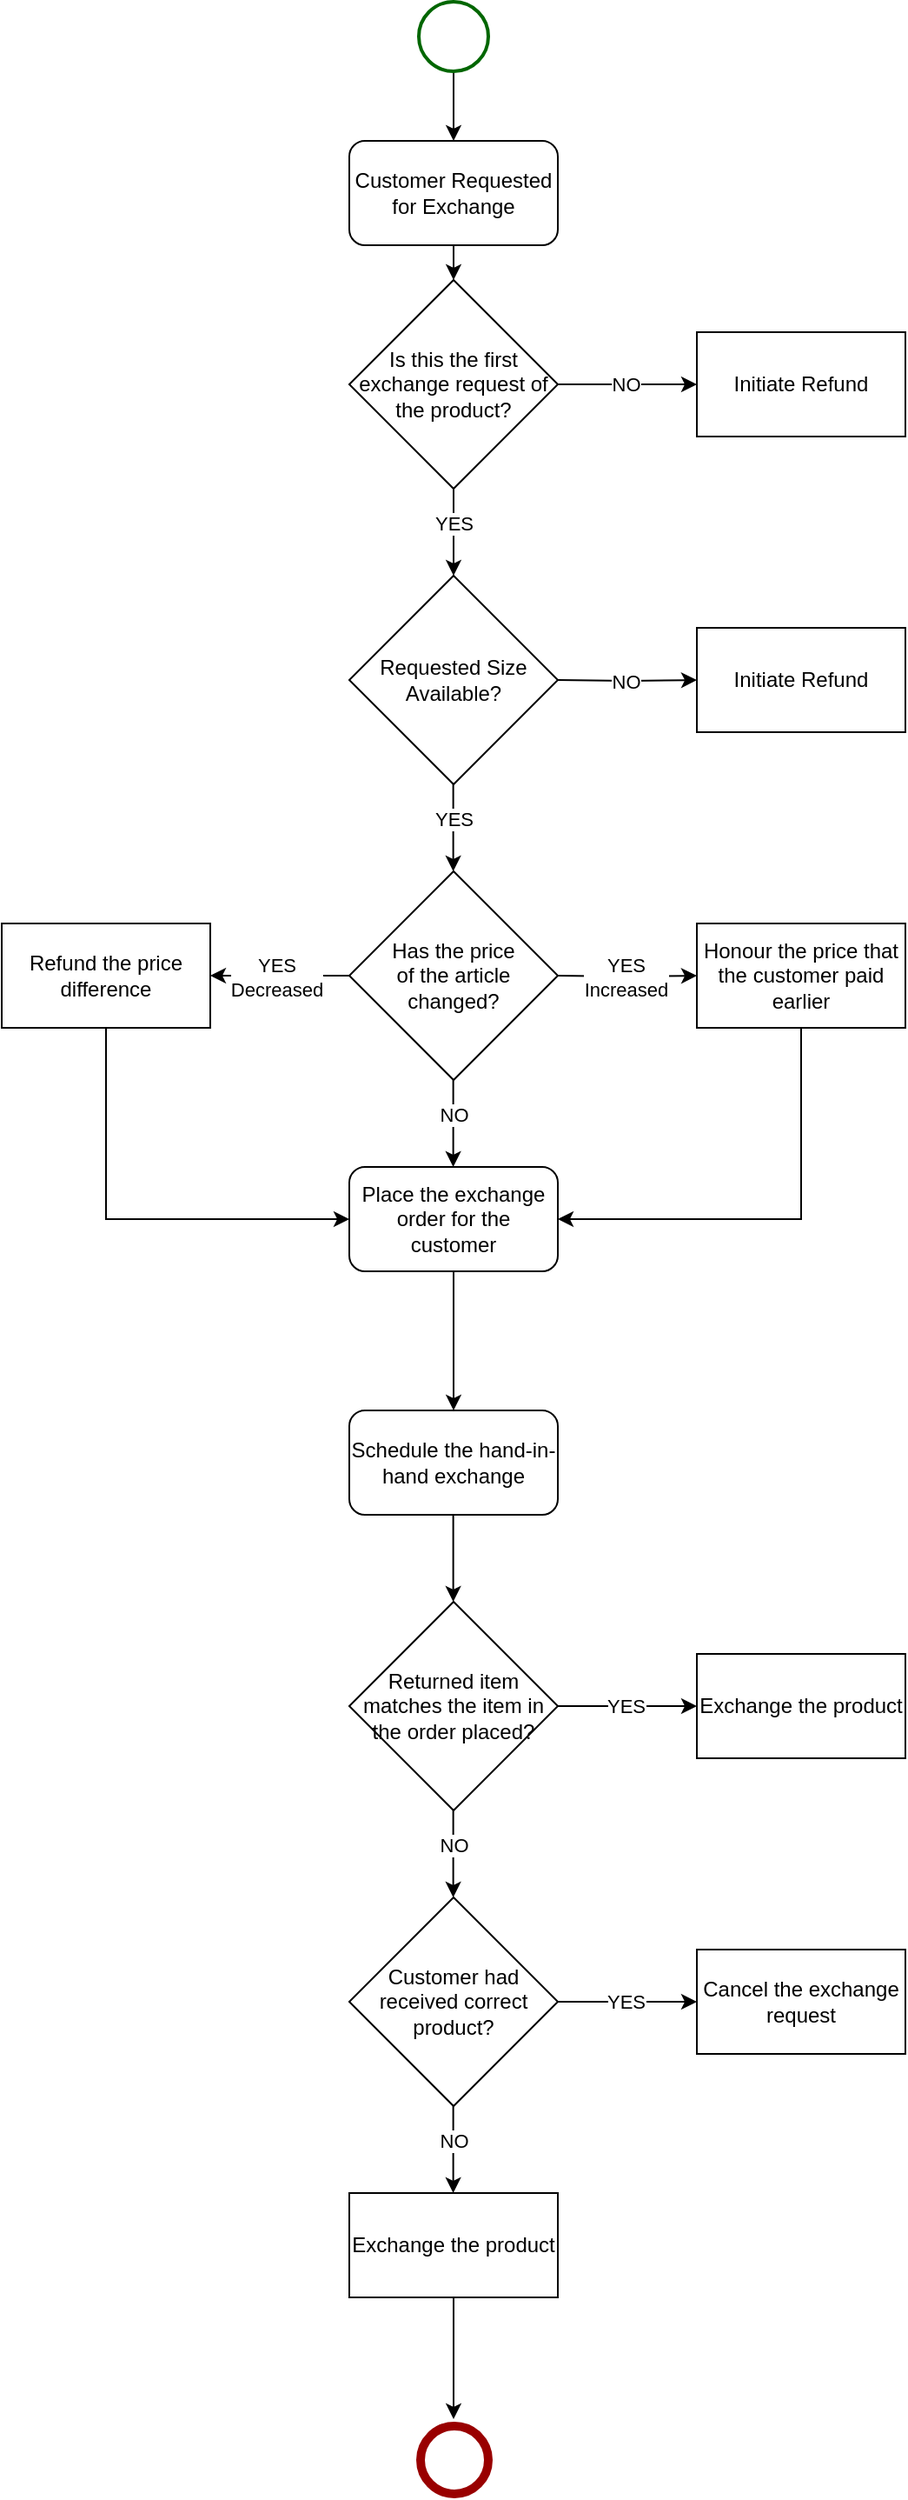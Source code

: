 <mxfile version="21.7.2" type="github">
  <diagram name="Page-1" id="W3rRGqENTHbZlLEFgb1b">
    <mxGraphModel dx="5170" dy="2355" grid="1" gridSize="10" guides="1" tooltips="1" connect="1" arrows="1" fold="1" page="1" pageScale="1" pageWidth="850" pageHeight="1100" math="0" shadow="0">
      <root>
        <mxCell id="0" />
        <mxCell id="1" parent="0" />
        <mxCell id="ScidtNdO1ESNn-v9GQUH-6" style="edgeStyle=orthogonalEdgeStyle;rounded=0;orthogonalLoop=1;jettySize=auto;html=1;exitX=0.5;exitY=1;exitDx=0;exitDy=0;entryX=0.5;entryY=0;entryDx=0;entryDy=0;" parent="1" source="ScidtNdO1ESNn-v9GQUH-1" target="ScidtNdO1ESNn-v9GQUH-5" edge="1">
          <mxGeometry relative="1" as="geometry" />
        </mxCell>
        <mxCell id="ScidtNdO1ESNn-v9GQUH-1" value="Customer Requested for Exchange" style="rounded=1;whiteSpace=wrap;html=1;" parent="1" vertex="1">
          <mxGeometry x="359" y="120" width="120" height="60" as="geometry" />
        </mxCell>
        <mxCell id="ScidtNdO1ESNn-v9GQUH-4" style="edgeStyle=orthogonalEdgeStyle;rounded=0;orthogonalLoop=1;jettySize=auto;html=1;exitX=0.5;exitY=1;exitDx=0;exitDy=0;exitPerimeter=0;entryX=0.5;entryY=0;entryDx=0;entryDy=0;" parent="1" source="ScidtNdO1ESNn-v9GQUH-2" target="ScidtNdO1ESNn-v9GQUH-1" edge="1">
          <mxGeometry relative="1" as="geometry" />
        </mxCell>
        <mxCell id="ScidtNdO1ESNn-v9GQUH-2" value="" style="strokeWidth=2;html=1;shape=mxgraph.flowchart.start_2;whiteSpace=wrap;strokeColor=#006600;" parent="1" vertex="1">
          <mxGeometry x="399" y="40" width="40" height="40" as="geometry" />
        </mxCell>
        <mxCell id="ScidtNdO1ESNn-v9GQUH-12" style="edgeStyle=orthogonalEdgeStyle;rounded=0;orthogonalLoop=1;jettySize=auto;html=1;exitX=1;exitY=0.5;exitDx=0;exitDy=0;entryX=0;entryY=0.5;entryDx=0;entryDy=0;" parent="1" source="ScidtNdO1ESNn-v9GQUH-5" target="ScidtNdO1ESNn-v9GQUH-7" edge="1">
          <mxGeometry relative="1" as="geometry" />
        </mxCell>
        <mxCell id="ScidtNdO1ESNn-v9GQUH-13" value="NO" style="edgeLabel;html=1;align=center;verticalAlign=middle;resizable=0;points=[];" parent="ScidtNdO1ESNn-v9GQUH-12" vertex="1" connectable="0">
          <mxGeometry x="-0.033" relative="1" as="geometry">
            <mxPoint as="offset" />
          </mxGeometry>
        </mxCell>
        <mxCell id="ScidtNdO1ESNn-v9GQUH-14" style="edgeStyle=orthogonalEdgeStyle;rounded=0;orthogonalLoop=1;jettySize=auto;html=1;exitX=0.5;exitY=1;exitDx=0;exitDy=0;" parent="1" source="ScidtNdO1ESNn-v9GQUH-5" edge="1">
          <mxGeometry relative="1" as="geometry">
            <mxPoint x="419" y="370" as="targetPoint" />
          </mxGeometry>
        </mxCell>
        <mxCell id="oCVxNS5rtqSEk9UW2aVz-1" value="YES" style="edgeLabel;html=1;align=center;verticalAlign=middle;resizable=0;points=[];" parent="ScidtNdO1ESNn-v9GQUH-14" vertex="1" connectable="0">
          <mxGeometry x="-0.208" relative="1" as="geometry">
            <mxPoint as="offset" />
          </mxGeometry>
        </mxCell>
        <mxCell id="ScidtNdO1ESNn-v9GQUH-5" value="Is this the first exchange request of the product?" style="rhombus;whiteSpace=wrap;html=1;" parent="1" vertex="1">
          <mxGeometry x="359" y="200" width="120" height="120" as="geometry" />
        </mxCell>
        <mxCell id="ScidtNdO1ESNn-v9GQUH-7" value="Initiate Refund" style="whiteSpace=wrap;html=1;" parent="1" vertex="1">
          <mxGeometry x="559" y="230" width="120" height="60" as="geometry" />
        </mxCell>
        <mxCell id="JA2g4LetsIYO5BSw-Kvd-1" value="Requested Size Available?" style="rhombus;whiteSpace=wrap;html=1;" parent="1" vertex="1">
          <mxGeometry x="359" y="370" width="120" height="120" as="geometry" />
        </mxCell>
        <mxCell id="JA2g4LetsIYO5BSw-Kvd-2" style="edgeStyle=orthogonalEdgeStyle;rounded=0;orthogonalLoop=1;jettySize=auto;html=1;exitX=1;exitY=0.5;exitDx=0;exitDy=0;entryX=0;entryY=0.5;entryDx=0;entryDy=0;" parent="1" target="JA2g4LetsIYO5BSw-Kvd-4" edge="1">
          <mxGeometry relative="1" as="geometry">
            <mxPoint x="479" y="430" as="sourcePoint" />
          </mxGeometry>
        </mxCell>
        <mxCell id="JA2g4LetsIYO5BSw-Kvd-3" value="NO" style="edgeLabel;html=1;align=center;verticalAlign=middle;resizable=0;points=[];" parent="JA2g4LetsIYO5BSw-Kvd-2" vertex="1" connectable="0">
          <mxGeometry x="-0.033" relative="1" as="geometry">
            <mxPoint as="offset" />
          </mxGeometry>
        </mxCell>
        <mxCell id="JA2g4LetsIYO5BSw-Kvd-4" value="Initiate Refund" style="whiteSpace=wrap;html=1;" parent="1" vertex="1">
          <mxGeometry x="559" y="400" width="120" height="60" as="geometry" />
        </mxCell>
        <mxCell id="oCVxNS5rtqSEk9UW2aVz-3" style="edgeStyle=orthogonalEdgeStyle;rounded=0;orthogonalLoop=1;jettySize=auto;html=1;exitX=0.5;exitY=1;exitDx=0;exitDy=0;" parent="1" edge="1">
          <mxGeometry relative="1" as="geometry">
            <mxPoint x="418.81" y="540" as="targetPoint" />
            <mxPoint x="418.81" y="490" as="sourcePoint" />
          </mxGeometry>
        </mxCell>
        <mxCell id="oCVxNS5rtqSEk9UW2aVz-4" value="YES" style="edgeLabel;html=1;align=center;verticalAlign=middle;resizable=0;points=[];" parent="oCVxNS5rtqSEk9UW2aVz-3" vertex="1" connectable="0">
          <mxGeometry x="-0.208" relative="1" as="geometry">
            <mxPoint as="offset" />
          </mxGeometry>
        </mxCell>
        <mxCell id="oCVxNS5rtqSEk9UW2aVz-17" value="" style="edgeStyle=orthogonalEdgeStyle;rounded=0;orthogonalLoop=1;jettySize=auto;html=1;" parent="1" source="oCVxNS5rtqSEk9UW2aVz-5" target="oCVxNS5rtqSEk9UW2aVz-16" edge="1">
          <mxGeometry relative="1" as="geometry" />
        </mxCell>
        <mxCell id="oCVxNS5rtqSEk9UW2aVz-18" value="YES&lt;br&gt;Decreased" style="edgeLabel;html=1;align=center;verticalAlign=middle;resizable=0;points=[];" parent="oCVxNS5rtqSEk9UW2aVz-17" vertex="1" connectable="0">
          <mxGeometry x="0.061" y="1" relative="1" as="geometry">
            <mxPoint as="offset" />
          </mxGeometry>
        </mxCell>
        <mxCell id="oCVxNS5rtqSEk9UW2aVz-5" value="Has the price&lt;br&gt;of the article&lt;br&gt;changed?" style="rhombus;whiteSpace=wrap;html=1;" parent="1" vertex="1">
          <mxGeometry x="359" y="540" width="120" height="120" as="geometry" />
        </mxCell>
        <mxCell id="oCVxNS5rtqSEk9UW2aVz-6" style="edgeStyle=orthogonalEdgeStyle;rounded=0;orthogonalLoop=1;jettySize=auto;html=1;exitX=1;exitY=0.5;exitDx=0;exitDy=0;entryX=0;entryY=0.5;entryDx=0;entryDy=0;" parent="1" target="oCVxNS5rtqSEk9UW2aVz-8" edge="1">
          <mxGeometry relative="1" as="geometry">
            <mxPoint x="479" y="600" as="sourcePoint" />
          </mxGeometry>
        </mxCell>
        <mxCell id="oCVxNS5rtqSEk9UW2aVz-7" value="YES&lt;br&gt;Increased" style="edgeLabel;html=1;align=center;verticalAlign=middle;resizable=0;points=[];" parent="oCVxNS5rtqSEk9UW2aVz-6" vertex="1" connectable="0">
          <mxGeometry x="-0.033" relative="1" as="geometry">
            <mxPoint as="offset" />
          </mxGeometry>
        </mxCell>
        <mxCell id="oCVxNS5rtqSEk9UW2aVz-23" style="edgeStyle=orthogonalEdgeStyle;rounded=0;orthogonalLoop=1;jettySize=auto;html=1;entryX=1;entryY=0.5;entryDx=0;entryDy=0;" parent="1" source="oCVxNS5rtqSEk9UW2aVz-8" target="oCVxNS5rtqSEk9UW2aVz-21" edge="1">
          <mxGeometry relative="1" as="geometry">
            <Array as="points">
              <mxPoint x="619" y="740" />
            </Array>
          </mxGeometry>
        </mxCell>
        <mxCell id="oCVxNS5rtqSEk9UW2aVz-8" value="Honour the price that the customer paid earlier" style="whiteSpace=wrap;html=1;" parent="1" vertex="1">
          <mxGeometry x="559" y="570" width="120" height="60" as="geometry" />
        </mxCell>
        <mxCell id="oCVxNS5rtqSEk9UW2aVz-9" style="edgeStyle=orthogonalEdgeStyle;rounded=0;orthogonalLoop=1;jettySize=auto;html=1;exitX=0.5;exitY=1;exitDx=0;exitDy=0;" parent="1" edge="1">
          <mxGeometry relative="1" as="geometry">
            <mxPoint x="418.81" y="710" as="targetPoint" />
            <mxPoint x="418.81" y="660" as="sourcePoint" />
          </mxGeometry>
        </mxCell>
        <mxCell id="oCVxNS5rtqSEk9UW2aVz-10" value="NO" style="edgeLabel;html=1;align=center;verticalAlign=middle;resizable=0;points=[];" parent="oCVxNS5rtqSEk9UW2aVz-9" vertex="1" connectable="0">
          <mxGeometry x="-0.208" relative="1" as="geometry">
            <mxPoint as="offset" />
          </mxGeometry>
        </mxCell>
        <mxCell id="oCVxNS5rtqSEk9UW2aVz-24" style="edgeStyle=orthogonalEdgeStyle;rounded=0;orthogonalLoop=1;jettySize=auto;html=1;exitX=0.5;exitY=1;exitDx=0;exitDy=0;entryX=0;entryY=0.5;entryDx=0;entryDy=0;" parent="1" source="oCVxNS5rtqSEk9UW2aVz-16" target="oCVxNS5rtqSEk9UW2aVz-21" edge="1">
          <mxGeometry relative="1" as="geometry" />
        </mxCell>
        <mxCell id="oCVxNS5rtqSEk9UW2aVz-16" value="Refund the price difference" style="whiteSpace=wrap;html=1;" parent="1" vertex="1">
          <mxGeometry x="159" y="570" width="120" height="60" as="geometry" />
        </mxCell>
        <mxCell id="oCVxNS5rtqSEk9UW2aVz-26" value="" style="edgeStyle=orthogonalEdgeStyle;rounded=0;orthogonalLoop=1;jettySize=auto;html=1;" parent="1" source="oCVxNS5rtqSEk9UW2aVz-21" edge="1">
          <mxGeometry relative="1" as="geometry">
            <mxPoint x="419" y="850" as="targetPoint" />
          </mxGeometry>
        </mxCell>
        <mxCell id="oCVxNS5rtqSEk9UW2aVz-21" value="Place the exchange order for the customer" style="rounded=1;whiteSpace=wrap;html=1;" parent="1" vertex="1">
          <mxGeometry x="359" y="710" width="120" height="60" as="geometry" />
        </mxCell>
        <mxCell id="NZ-VTRtyp2TgSuCaYria-1" value="Schedule the hand-in-hand exchange" style="rounded=1;whiteSpace=wrap;html=1;" parent="1" vertex="1">
          <mxGeometry x="359" y="850" width="120" height="60" as="geometry" />
        </mxCell>
        <mxCell id="NZ-VTRtyp2TgSuCaYria-2" style="edgeStyle=orthogonalEdgeStyle;rounded=0;orthogonalLoop=1;jettySize=auto;html=1;exitX=0.5;exitY=1;exitDx=0;exitDy=0;" parent="1" edge="1">
          <mxGeometry relative="1" as="geometry">
            <mxPoint x="418.81" y="960" as="targetPoint" />
            <mxPoint x="418.81" y="910" as="sourcePoint" />
          </mxGeometry>
        </mxCell>
        <mxCell id="NZ-VTRtyp2TgSuCaYria-4" value="Returned item matches the item in the order placed?" style="rhombus;whiteSpace=wrap;html=1;" parent="1" vertex="1">
          <mxGeometry x="359" y="960" width="120" height="120" as="geometry" />
        </mxCell>
        <mxCell id="NZ-VTRtyp2TgSuCaYria-5" style="edgeStyle=orthogonalEdgeStyle;rounded=0;orthogonalLoop=1;jettySize=auto;html=1;exitX=0.5;exitY=1;exitDx=0;exitDy=0;" parent="1" edge="1">
          <mxGeometry relative="1" as="geometry">
            <mxPoint x="418.81" y="1130" as="targetPoint" />
            <mxPoint x="418.81" y="1080" as="sourcePoint" />
          </mxGeometry>
        </mxCell>
        <mxCell id="NZ-VTRtyp2TgSuCaYria-6" value="NO" style="edgeLabel;html=1;align=center;verticalAlign=middle;resizable=0;points=[];" parent="NZ-VTRtyp2TgSuCaYria-5" vertex="1" connectable="0">
          <mxGeometry x="-0.208" relative="1" as="geometry">
            <mxPoint as="offset" />
          </mxGeometry>
        </mxCell>
        <mxCell id="NZ-VTRtyp2TgSuCaYria-7" style="edgeStyle=orthogonalEdgeStyle;rounded=0;orthogonalLoop=1;jettySize=auto;html=1;exitX=1;exitY=0.5;exitDx=0;exitDy=0;entryX=0;entryY=0.5;entryDx=0;entryDy=0;" parent="1" edge="1">
          <mxGeometry relative="1" as="geometry">
            <mxPoint x="479" y="1020" as="sourcePoint" />
            <mxPoint x="559" y="1020" as="targetPoint" />
          </mxGeometry>
        </mxCell>
        <mxCell id="NZ-VTRtyp2TgSuCaYria-8" value="YES" style="edgeLabel;html=1;align=center;verticalAlign=middle;resizable=0;points=[];" parent="NZ-VTRtyp2TgSuCaYria-7" vertex="1" connectable="0">
          <mxGeometry x="-0.033" relative="1" as="geometry">
            <mxPoint as="offset" />
          </mxGeometry>
        </mxCell>
        <mxCell id="NZ-VTRtyp2TgSuCaYria-10" value="Exchange the product" style="whiteSpace=wrap;html=1;" parent="1" vertex="1">
          <mxGeometry x="559" y="990" width="120" height="60" as="geometry" />
        </mxCell>
        <mxCell id="UO_pKAjwZwLIk6cYcGZx-1" value="Customer had received correct product?" style="rhombus;whiteSpace=wrap;html=1;" vertex="1" parent="1">
          <mxGeometry x="359" y="1130" width="120" height="120" as="geometry" />
        </mxCell>
        <mxCell id="UO_pKAjwZwLIk6cYcGZx-2" style="edgeStyle=orthogonalEdgeStyle;rounded=0;orthogonalLoop=1;jettySize=auto;html=1;exitX=1;exitY=0.5;exitDx=0;exitDy=0;entryX=0;entryY=0.5;entryDx=0;entryDy=0;" edge="1" parent="1">
          <mxGeometry relative="1" as="geometry">
            <mxPoint x="479" y="1190" as="sourcePoint" />
            <mxPoint x="559" y="1190" as="targetPoint" />
          </mxGeometry>
        </mxCell>
        <mxCell id="UO_pKAjwZwLIk6cYcGZx-3" value="YES" style="edgeLabel;html=1;align=center;verticalAlign=middle;resizable=0;points=[];" vertex="1" connectable="0" parent="UO_pKAjwZwLIk6cYcGZx-2">
          <mxGeometry x="-0.033" relative="1" as="geometry">
            <mxPoint as="offset" />
          </mxGeometry>
        </mxCell>
        <mxCell id="UO_pKAjwZwLIk6cYcGZx-4" style="edgeStyle=orthogonalEdgeStyle;rounded=0;orthogonalLoop=1;jettySize=auto;html=1;exitX=0.5;exitY=1;exitDx=0;exitDy=0;" edge="1" parent="1">
          <mxGeometry relative="1" as="geometry">
            <mxPoint x="418.81" y="1300" as="targetPoint" />
            <mxPoint x="418.81" y="1250" as="sourcePoint" />
          </mxGeometry>
        </mxCell>
        <mxCell id="UO_pKAjwZwLIk6cYcGZx-5" value="NO" style="edgeLabel;html=1;align=center;verticalAlign=middle;resizable=0;points=[];" vertex="1" connectable="0" parent="UO_pKAjwZwLIk6cYcGZx-4">
          <mxGeometry x="-0.208" relative="1" as="geometry">
            <mxPoint as="offset" />
          </mxGeometry>
        </mxCell>
        <mxCell id="UO_pKAjwZwLIk6cYcGZx-6" value="Cancel the exchange request" style="whiteSpace=wrap;html=1;" vertex="1" parent="1">
          <mxGeometry x="559" y="1160" width="120" height="60" as="geometry" />
        </mxCell>
        <mxCell id="UO_pKAjwZwLIk6cYcGZx-9" value="" style="edgeStyle=orthogonalEdgeStyle;rounded=0;orthogonalLoop=1;jettySize=auto;html=1;" edge="1" parent="1" source="UO_pKAjwZwLIk6cYcGZx-7">
          <mxGeometry relative="1" as="geometry">
            <mxPoint x="419" y="1430" as="targetPoint" />
          </mxGeometry>
        </mxCell>
        <mxCell id="UO_pKAjwZwLIk6cYcGZx-7" value="Exchange the product" style="whiteSpace=wrap;html=1;" vertex="1" parent="1">
          <mxGeometry x="359" y="1300" width="120" height="60" as="geometry" />
        </mxCell>
        <mxCell id="UO_pKAjwZwLIk6cYcGZx-10" value="" style="shape=ellipse;html=1;dashed=0;whiteSpace=wrap;aspect=fixed;strokeWidth=5;perimeter=ellipsePerimeter;strokeColor=#990000;" vertex="1" parent="1">
          <mxGeometry x="400" y="1434" width="39" height="39" as="geometry" />
        </mxCell>
      </root>
    </mxGraphModel>
  </diagram>
</mxfile>
